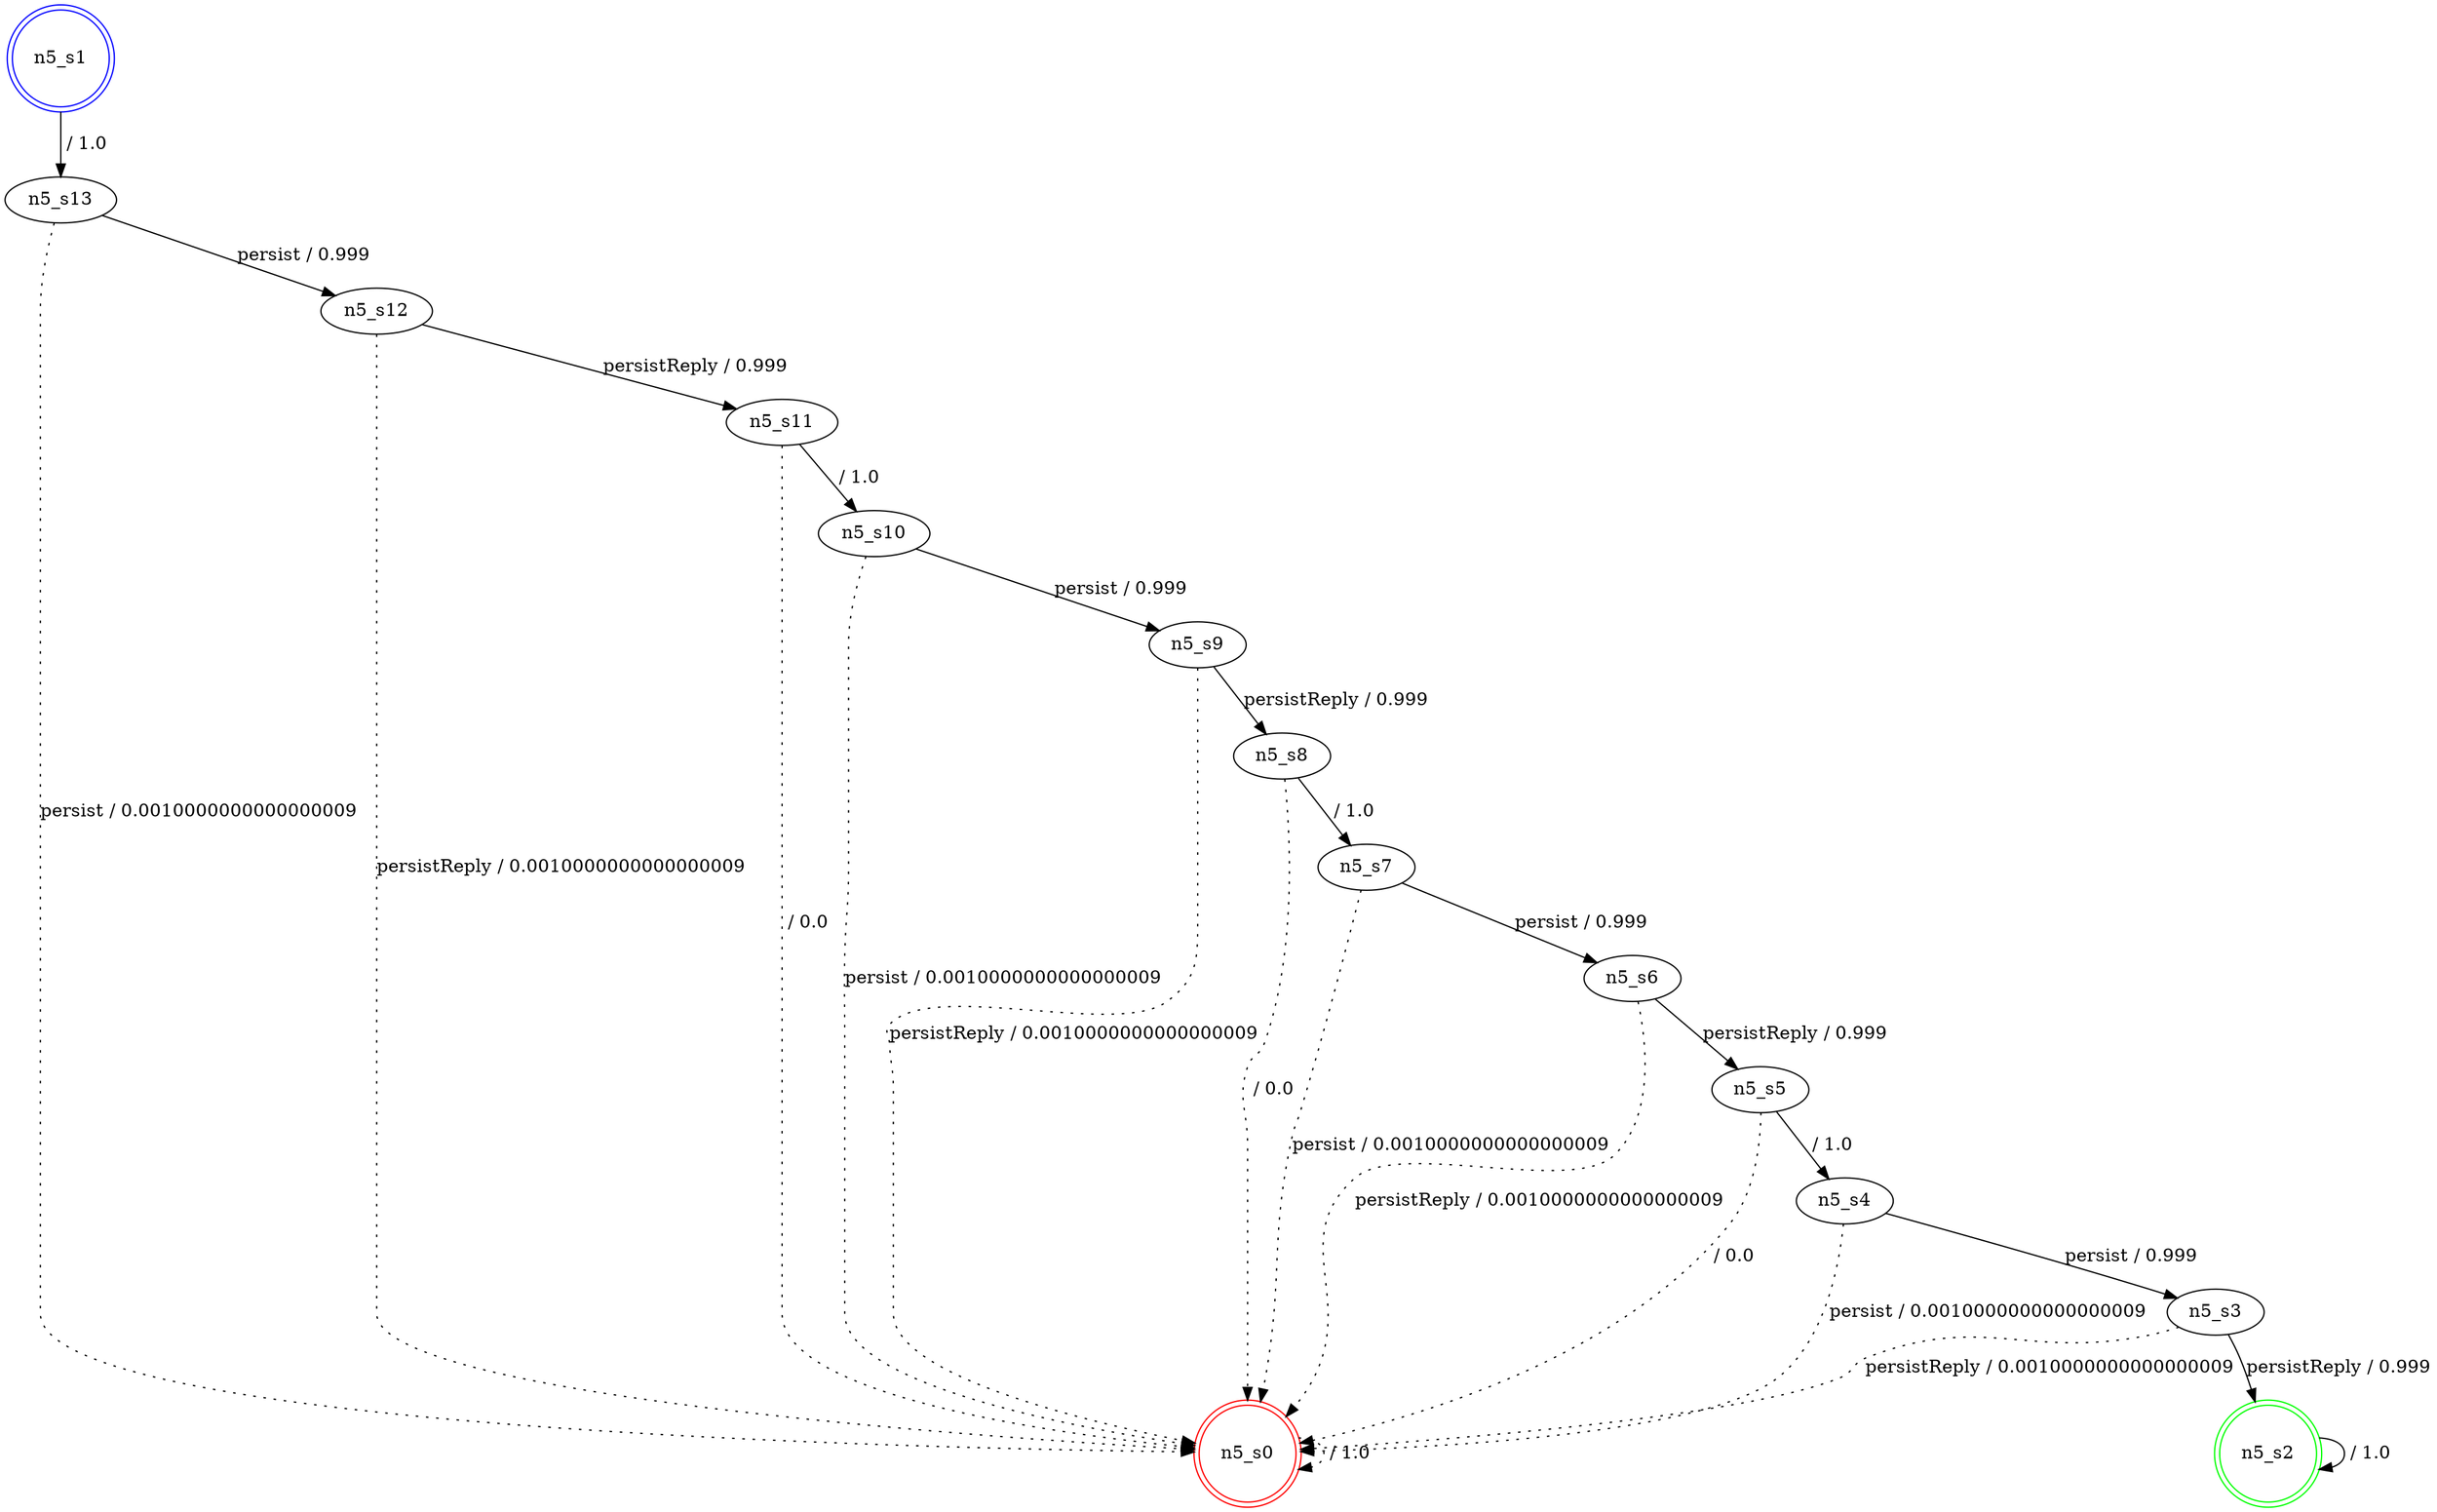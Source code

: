 digraph graphname {
n5_s0 [label="n5_s0",color=red,shape=doublecircle ];
n5_s1 [label="n5_s1",color=blue,shape=doublecircle ];
n5_s2 [label="n5_s2",color=green,shape=doublecircle ];
n5_s3 [label="n5_s3" ];
n5_s4 [label="n5_s4" ];
n5_s5 [label="n5_s5" ];
n5_s6 [label="n5_s6" ];
n5_s7 [label="n5_s7" ];
n5_s8 [label="n5_s8" ];
n5_s9 [label="n5_s9" ];
n5_s10 [label="n5_s10" ];
n5_s11 [label="n5_s11" ];
n5_s12 [label="n5_s12" ];
n5_s13 [label="n5_s13" ];
n5_s0 -> n5_s0 [label=" / 1.0", style=dotted];
n5_s1 -> n5_s13 [label=" / 1.0"];
n5_s2 -> n5_s2 [label=" / 1.0"];
n5_s3 -> n5_s2 [label="persistReply / 0.999"];
n5_s3 -> n5_s0 [label="persistReply / 0.0010000000000000009", style=dotted];
n5_s4 -> n5_s3 [label="persist / 0.999"];
n5_s4 -> n5_s0 [label="persist / 0.0010000000000000009", style=dotted];
n5_s5 -> n5_s4 [label=" / 1.0"];
n5_s5 -> n5_s0 [label=" / 0.0", style=dotted];
n5_s6 -> n5_s5 [label="persistReply / 0.999"];
n5_s6 -> n5_s0 [label="persistReply / 0.0010000000000000009", style=dotted];
n5_s7 -> n5_s6 [label="persist / 0.999"];
n5_s7 -> n5_s0 [label="persist / 0.0010000000000000009", style=dotted];
n5_s8 -> n5_s7 [label=" / 1.0"];
n5_s8 -> n5_s0 [label=" / 0.0", style=dotted];
n5_s9 -> n5_s8 [label="persistReply / 0.999"];
n5_s9 -> n5_s0 [label="persistReply / 0.0010000000000000009", style=dotted];
n5_s10 -> n5_s9 [label="persist / 0.999"];
n5_s10 -> n5_s0 [label="persist / 0.0010000000000000009", style=dotted];
n5_s11 -> n5_s10 [label=" / 1.0"];
n5_s11 -> n5_s0 [label=" / 0.0", style=dotted];
n5_s12 -> n5_s11 [label="persistReply / 0.999"];
n5_s12 -> n5_s0 [label="persistReply / 0.0010000000000000009", style=dotted];
n5_s13 -> n5_s12 [label="persist / 0.999"];
n5_s13 -> n5_s0 [label="persist / 0.0010000000000000009", style=dotted];
}